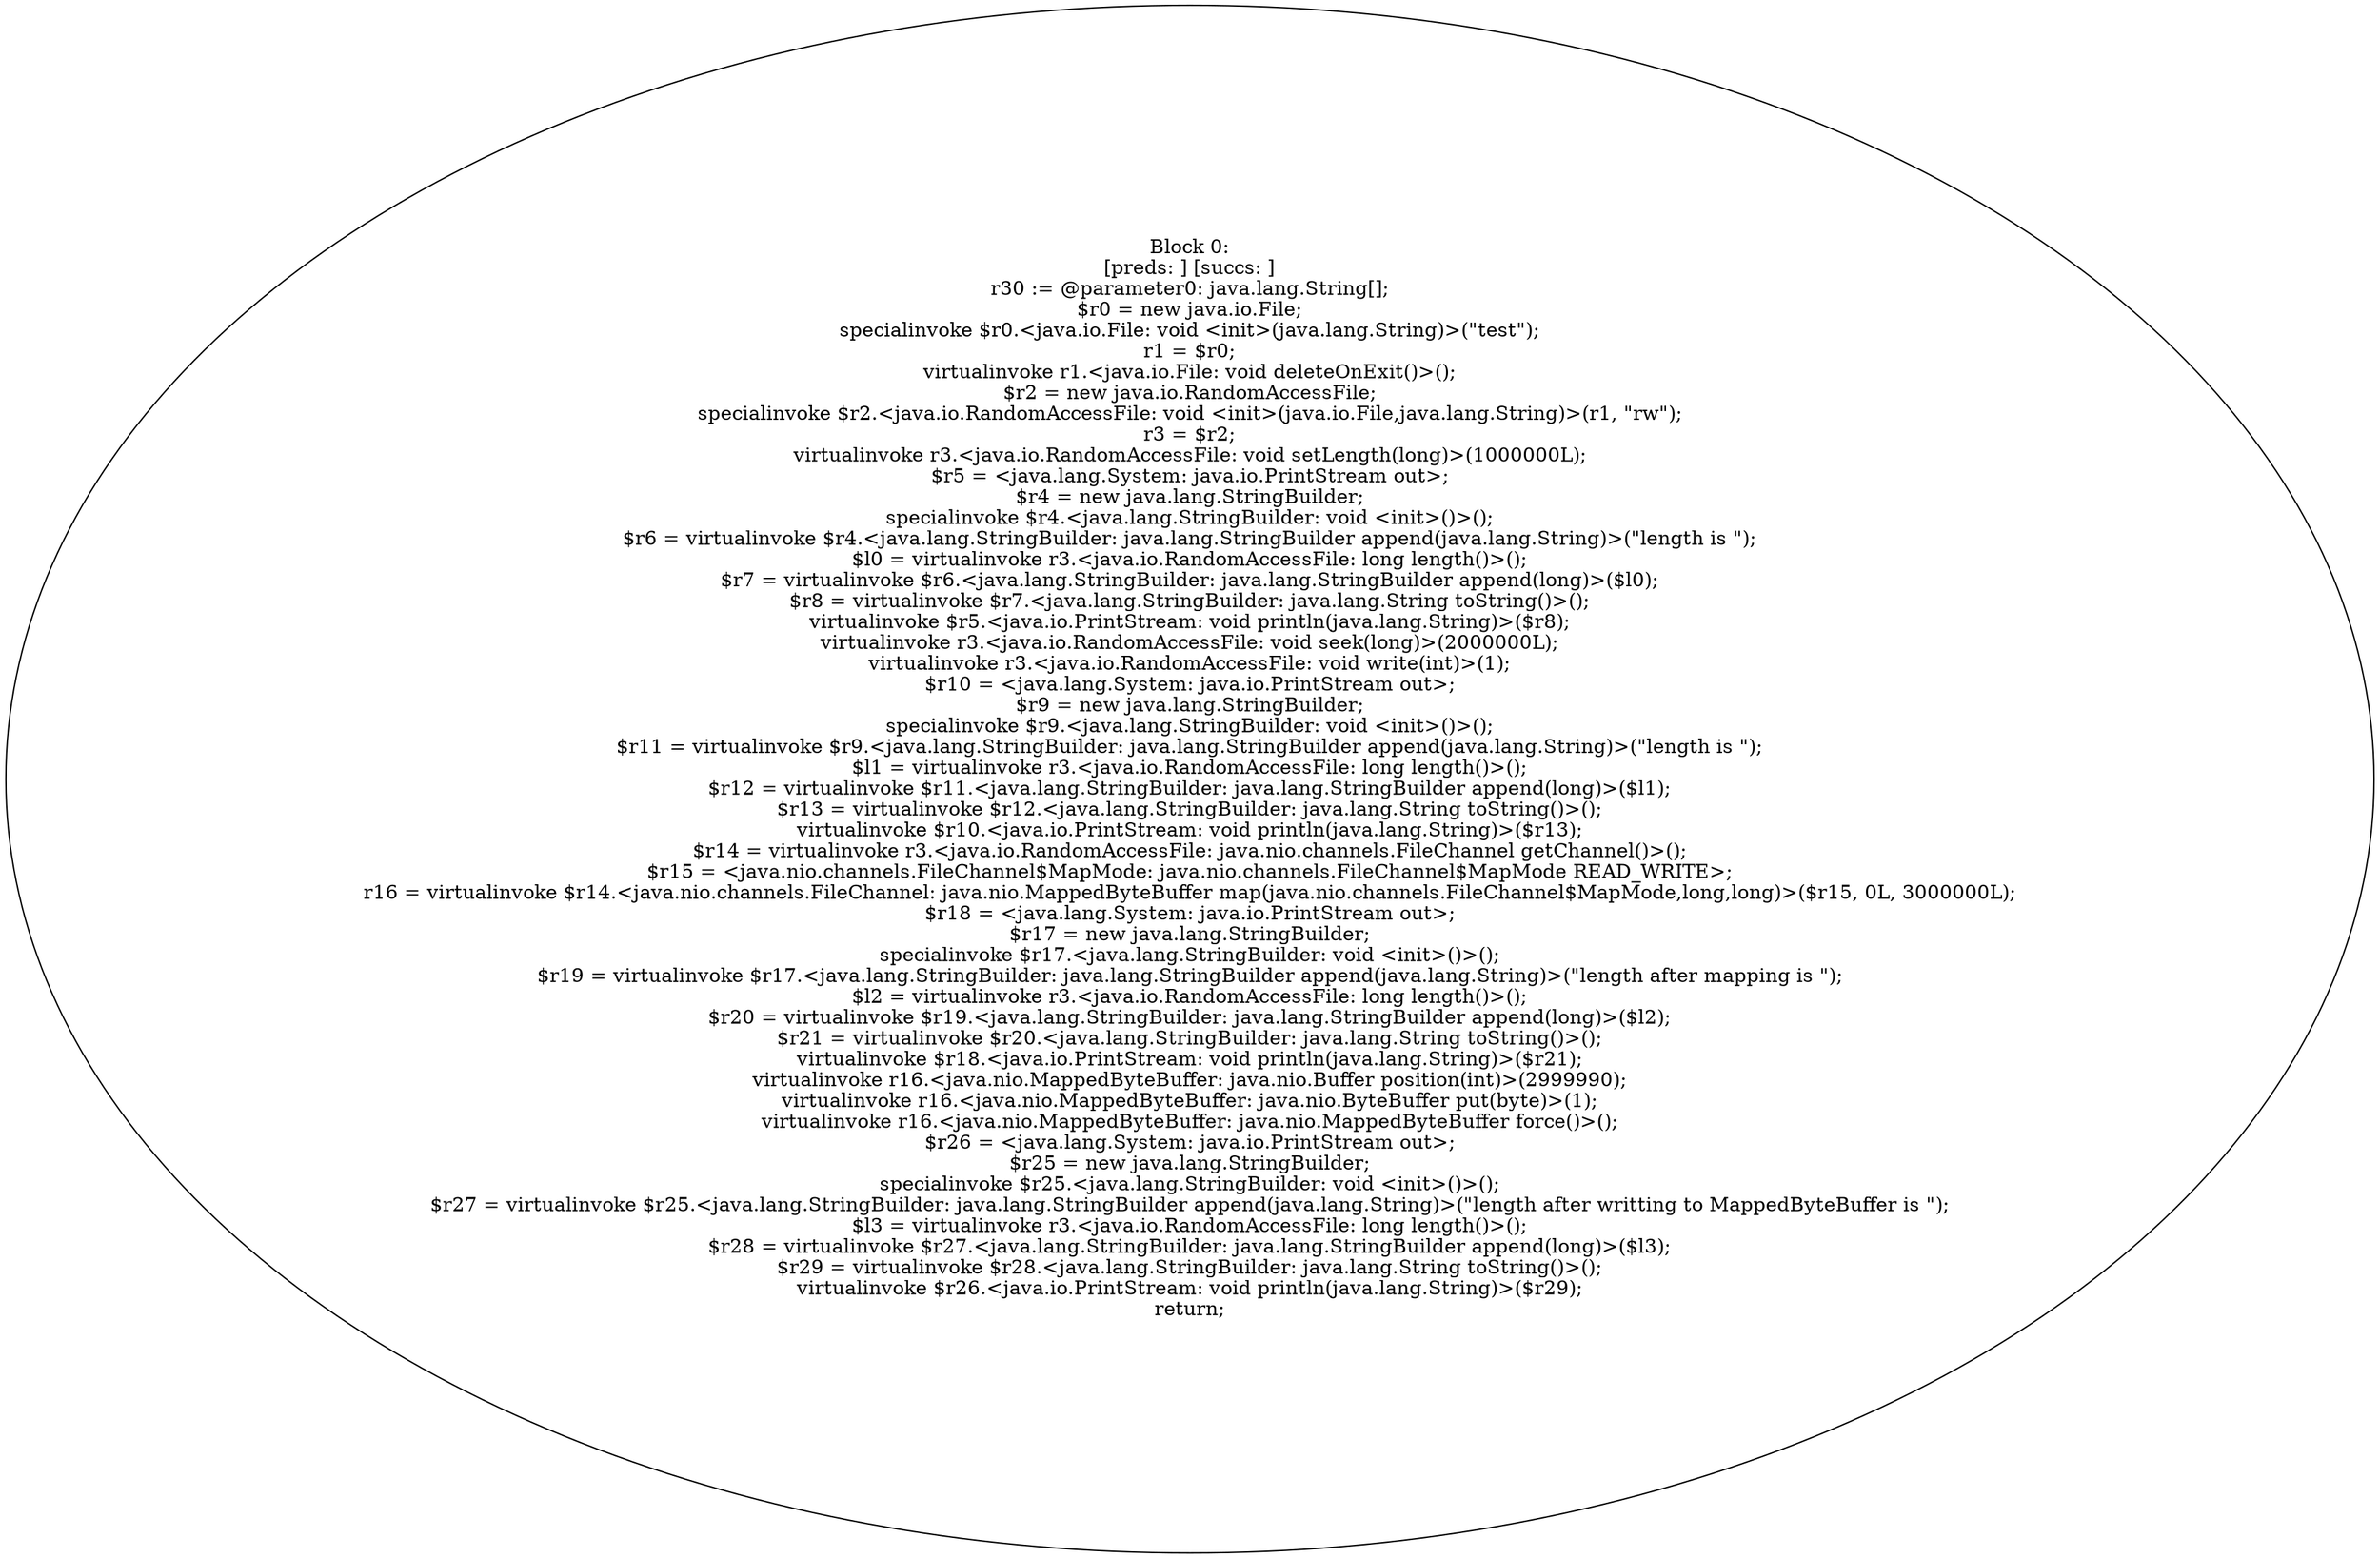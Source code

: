 digraph "unitGraph" {
    "Block 0:
[preds: ] [succs: ]
r30 := @parameter0: java.lang.String[];
$r0 = new java.io.File;
specialinvoke $r0.<java.io.File: void <init>(java.lang.String)>(\"test\");
r1 = $r0;
virtualinvoke r1.<java.io.File: void deleteOnExit()>();
$r2 = new java.io.RandomAccessFile;
specialinvoke $r2.<java.io.RandomAccessFile: void <init>(java.io.File,java.lang.String)>(r1, \"rw\");
r3 = $r2;
virtualinvoke r3.<java.io.RandomAccessFile: void setLength(long)>(1000000L);
$r5 = <java.lang.System: java.io.PrintStream out>;
$r4 = new java.lang.StringBuilder;
specialinvoke $r4.<java.lang.StringBuilder: void <init>()>();
$r6 = virtualinvoke $r4.<java.lang.StringBuilder: java.lang.StringBuilder append(java.lang.String)>(\"length is \");
$l0 = virtualinvoke r3.<java.io.RandomAccessFile: long length()>();
$r7 = virtualinvoke $r6.<java.lang.StringBuilder: java.lang.StringBuilder append(long)>($l0);
$r8 = virtualinvoke $r7.<java.lang.StringBuilder: java.lang.String toString()>();
virtualinvoke $r5.<java.io.PrintStream: void println(java.lang.String)>($r8);
virtualinvoke r3.<java.io.RandomAccessFile: void seek(long)>(2000000L);
virtualinvoke r3.<java.io.RandomAccessFile: void write(int)>(1);
$r10 = <java.lang.System: java.io.PrintStream out>;
$r9 = new java.lang.StringBuilder;
specialinvoke $r9.<java.lang.StringBuilder: void <init>()>();
$r11 = virtualinvoke $r9.<java.lang.StringBuilder: java.lang.StringBuilder append(java.lang.String)>(\"length is \");
$l1 = virtualinvoke r3.<java.io.RandomAccessFile: long length()>();
$r12 = virtualinvoke $r11.<java.lang.StringBuilder: java.lang.StringBuilder append(long)>($l1);
$r13 = virtualinvoke $r12.<java.lang.StringBuilder: java.lang.String toString()>();
virtualinvoke $r10.<java.io.PrintStream: void println(java.lang.String)>($r13);
$r14 = virtualinvoke r3.<java.io.RandomAccessFile: java.nio.channels.FileChannel getChannel()>();
$r15 = <java.nio.channels.FileChannel$MapMode: java.nio.channels.FileChannel$MapMode READ_WRITE>;
r16 = virtualinvoke $r14.<java.nio.channels.FileChannel: java.nio.MappedByteBuffer map(java.nio.channels.FileChannel$MapMode,long,long)>($r15, 0L, 3000000L);
$r18 = <java.lang.System: java.io.PrintStream out>;
$r17 = new java.lang.StringBuilder;
specialinvoke $r17.<java.lang.StringBuilder: void <init>()>();
$r19 = virtualinvoke $r17.<java.lang.StringBuilder: java.lang.StringBuilder append(java.lang.String)>(\"length after mapping is \");
$l2 = virtualinvoke r3.<java.io.RandomAccessFile: long length()>();
$r20 = virtualinvoke $r19.<java.lang.StringBuilder: java.lang.StringBuilder append(long)>($l2);
$r21 = virtualinvoke $r20.<java.lang.StringBuilder: java.lang.String toString()>();
virtualinvoke $r18.<java.io.PrintStream: void println(java.lang.String)>($r21);
virtualinvoke r16.<java.nio.MappedByteBuffer: java.nio.Buffer position(int)>(2999990);
virtualinvoke r16.<java.nio.MappedByteBuffer: java.nio.ByteBuffer put(byte)>(1);
virtualinvoke r16.<java.nio.MappedByteBuffer: java.nio.MappedByteBuffer force()>();
$r26 = <java.lang.System: java.io.PrintStream out>;
$r25 = new java.lang.StringBuilder;
specialinvoke $r25.<java.lang.StringBuilder: void <init>()>();
$r27 = virtualinvoke $r25.<java.lang.StringBuilder: java.lang.StringBuilder append(java.lang.String)>(\"length after writting to MappedByteBuffer is \");
$l3 = virtualinvoke r3.<java.io.RandomAccessFile: long length()>();
$r28 = virtualinvoke $r27.<java.lang.StringBuilder: java.lang.StringBuilder append(long)>($l3);
$r29 = virtualinvoke $r28.<java.lang.StringBuilder: java.lang.String toString()>();
virtualinvoke $r26.<java.io.PrintStream: void println(java.lang.String)>($r29);
return;
"
}
